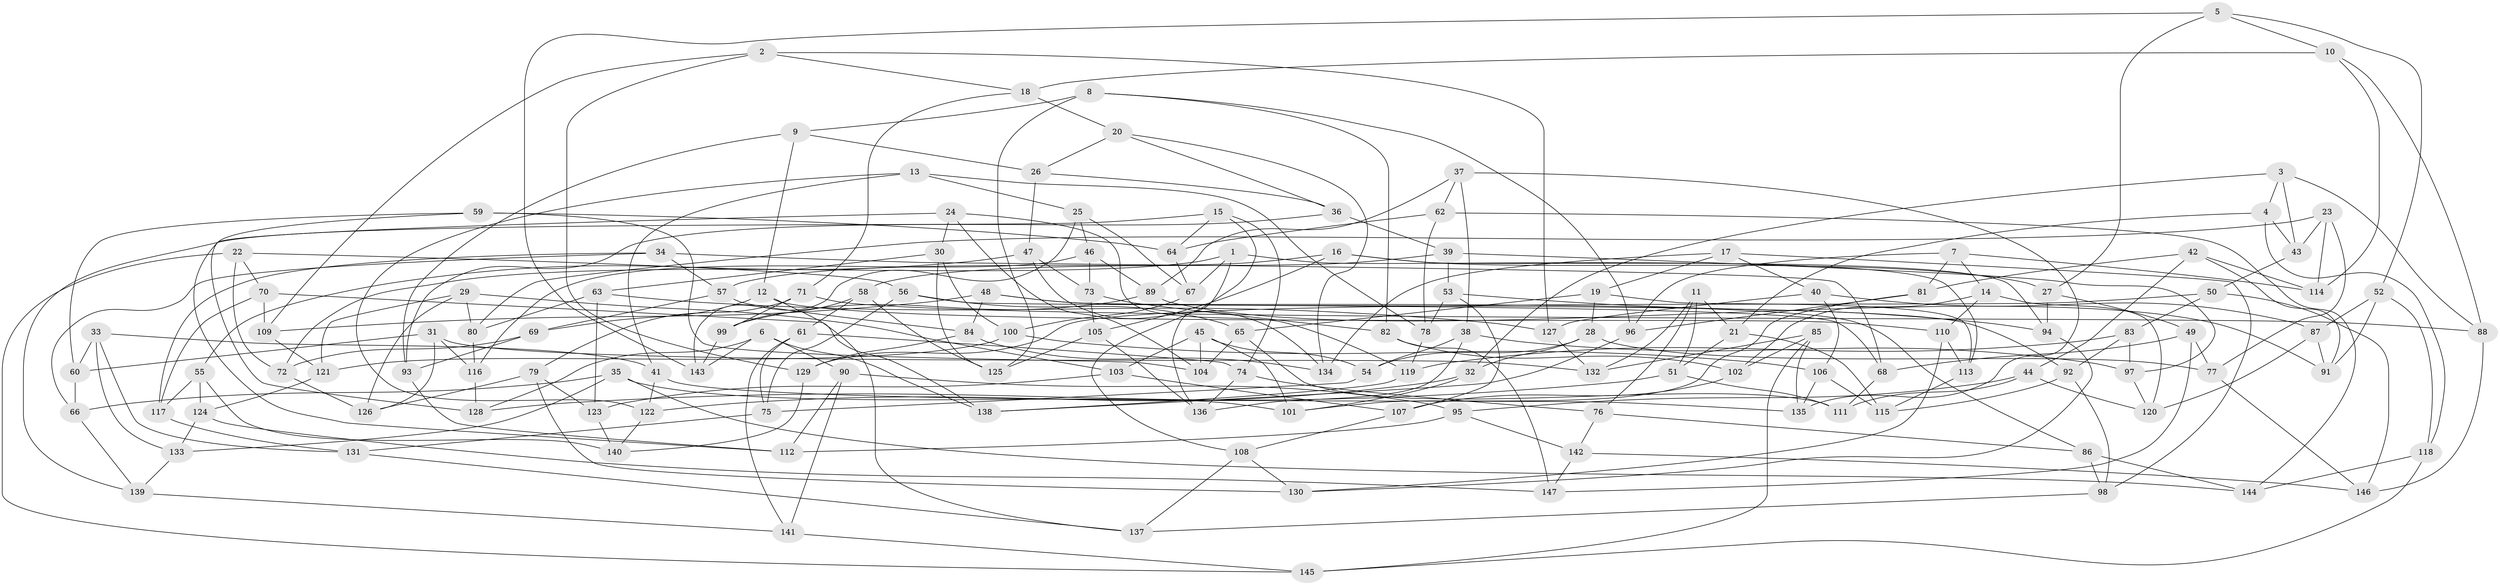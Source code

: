 // Generated by graph-tools (version 1.1) at 2025/03/03/09/25 03:03:06]
// undirected, 147 vertices, 294 edges
graph export_dot {
graph [start="1"]
  node [color=gray90,style=filled];
  1;
  2;
  3;
  4;
  5;
  6;
  7;
  8;
  9;
  10;
  11;
  12;
  13;
  14;
  15;
  16;
  17;
  18;
  19;
  20;
  21;
  22;
  23;
  24;
  25;
  26;
  27;
  28;
  29;
  30;
  31;
  32;
  33;
  34;
  35;
  36;
  37;
  38;
  39;
  40;
  41;
  42;
  43;
  44;
  45;
  46;
  47;
  48;
  49;
  50;
  51;
  52;
  53;
  54;
  55;
  56;
  57;
  58;
  59;
  60;
  61;
  62;
  63;
  64;
  65;
  66;
  67;
  68;
  69;
  70;
  71;
  72;
  73;
  74;
  75;
  76;
  77;
  78;
  79;
  80;
  81;
  82;
  83;
  84;
  85;
  86;
  87;
  88;
  89;
  90;
  91;
  92;
  93;
  94;
  95;
  96;
  97;
  98;
  99;
  100;
  101;
  102;
  103;
  104;
  105;
  106;
  107;
  108;
  109;
  110;
  111;
  112;
  113;
  114;
  115;
  116;
  117;
  118;
  119;
  120;
  121;
  122;
  123;
  124;
  125;
  126;
  127;
  128;
  129;
  130;
  131;
  132;
  133;
  134;
  135;
  136;
  137;
  138;
  139;
  140;
  141;
  142;
  143;
  144;
  145;
  146;
  147;
  1 -- 113;
  1 -- 136;
  1 -- 67;
  1 -- 72;
  2 -- 129;
  2 -- 18;
  2 -- 109;
  2 -- 127;
  3 -- 43;
  3 -- 88;
  3 -- 4;
  3 -- 32;
  4 -- 118;
  4 -- 21;
  4 -- 43;
  5 -- 52;
  5 -- 10;
  5 -- 27;
  5 -- 143;
  6 -- 138;
  6 -- 128;
  6 -- 90;
  6 -- 143;
  7 -- 96;
  7 -- 114;
  7 -- 81;
  7 -- 14;
  8 -- 96;
  8 -- 125;
  8 -- 82;
  8 -- 9;
  9 -- 12;
  9 -- 93;
  9 -- 26;
  10 -- 114;
  10 -- 88;
  10 -- 18;
  11 -- 21;
  11 -- 51;
  11 -- 76;
  11 -- 132;
  12 -- 110;
  12 -- 137;
  12 -- 69;
  13 -- 25;
  13 -- 78;
  13 -- 41;
  13 -- 122;
  14 -- 102;
  14 -- 120;
  14 -- 110;
  15 -- 108;
  15 -- 139;
  15 -- 64;
  15 -- 74;
  16 -- 27;
  16 -- 105;
  16 -- 57;
  16 -- 94;
  17 -- 134;
  17 -- 19;
  17 -- 40;
  17 -- 98;
  18 -- 20;
  18 -- 71;
  19 -- 28;
  19 -- 113;
  19 -- 65;
  20 -- 36;
  20 -- 134;
  20 -- 26;
  21 -- 51;
  21 -- 115;
  22 -- 56;
  22 -- 145;
  22 -- 72;
  22 -- 70;
  23 -- 43;
  23 -- 80;
  23 -- 77;
  23 -- 114;
  24 -- 30;
  24 -- 119;
  24 -- 104;
  24 -- 112;
  25 -- 143;
  25 -- 67;
  25 -- 46;
  26 -- 47;
  26 -- 36;
  27 -- 49;
  27 -- 94;
  28 -- 32;
  28 -- 77;
  28 -- 54;
  29 -- 121;
  29 -- 103;
  29 -- 126;
  29 -- 80;
  30 -- 63;
  30 -- 125;
  30 -- 100;
  31 -- 116;
  31 -- 126;
  31 -- 132;
  31 -- 60;
  32 -- 122;
  32 -- 101;
  33 -- 60;
  33 -- 41;
  33 -- 133;
  33 -- 131;
  34 -- 68;
  34 -- 66;
  34 -- 117;
  34 -- 57;
  35 -- 66;
  35 -- 133;
  35 -- 101;
  35 -- 144;
  36 -- 93;
  36 -- 39;
  37 -- 135;
  37 -- 38;
  37 -- 89;
  37 -- 62;
  38 -- 54;
  38 -- 136;
  38 -- 97;
  39 -- 58;
  39 -- 53;
  39 -- 97;
  40 -- 106;
  40 -- 127;
  40 -- 87;
  41 -- 122;
  41 -- 135;
  42 -- 81;
  42 -- 114;
  42 -- 44;
  42 -- 91;
  43 -- 50;
  44 -- 95;
  44 -- 111;
  44 -- 120;
  45 -- 54;
  45 -- 101;
  45 -- 104;
  45 -- 103;
  46 -- 116;
  46 -- 89;
  46 -- 73;
  47 -- 134;
  47 -- 55;
  47 -- 73;
  48 -- 86;
  48 -- 109;
  48 -- 84;
  48 -- 92;
  49 -- 147;
  49 -- 77;
  49 -- 68;
  50 -- 129;
  50 -- 146;
  50 -- 83;
  51 -- 111;
  51 -- 128;
  52 -- 87;
  52 -- 91;
  52 -- 118;
  53 -- 94;
  53 -- 107;
  53 -- 78;
  54 -- 75;
  55 -- 140;
  55 -- 124;
  55 -- 117;
  56 -- 75;
  56 -- 68;
  56 -- 65;
  57 -- 84;
  57 -- 69;
  58 -- 125;
  58 -- 61;
  58 -- 99;
  59 -- 60;
  59 -- 64;
  59 -- 104;
  59 -- 128;
  60 -- 66;
  61 -- 75;
  61 -- 74;
  61 -- 141;
  62 -- 144;
  62 -- 78;
  62 -- 64;
  63 -- 127;
  63 -- 123;
  63 -- 80;
  64 -- 67;
  65 -- 104;
  65 -- 111;
  66 -- 139;
  67 -- 100;
  68 -- 111;
  69 -- 93;
  69 -- 72;
  70 -- 138;
  70 -- 109;
  70 -- 117;
  71 -- 99;
  71 -- 88;
  71 -- 79;
  72 -- 126;
  73 -- 82;
  73 -- 105;
  74 -- 76;
  74 -- 136;
  75 -- 131;
  76 -- 86;
  76 -- 142;
  77 -- 146;
  78 -- 119;
  79 -- 130;
  79 -- 126;
  79 -- 123;
  80 -- 116;
  81 -- 101;
  81 -- 96;
  82 -- 102;
  82 -- 147;
  83 -- 92;
  83 -- 119;
  83 -- 97;
  84 -- 134;
  84 -- 129;
  85 -- 132;
  85 -- 135;
  85 -- 145;
  85 -- 102;
  86 -- 144;
  86 -- 98;
  87 -- 91;
  87 -- 120;
  88 -- 146;
  89 -- 91;
  89 -- 99;
  90 -- 141;
  90 -- 95;
  90 -- 112;
  92 -- 98;
  92 -- 115;
  93 -- 112;
  94 -- 130;
  95 -- 112;
  95 -- 142;
  96 -- 138;
  97 -- 120;
  98 -- 137;
  99 -- 143;
  100 -- 121;
  100 -- 106;
  102 -- 107;
  103 -- 123;
  103 -- 107;
  105 -- 136;
  105 -- 125;
  106 -- 115;
  106 -- 135;
  107 -- 108;
  108 -- 137;
  108 -- 130;
  109 -- 121;
  110 -- 130;
  110 -- 113;
  113 -- 115;
  116 -- 128;
  117 -- 131;
  118 -- 145;
  118 -- 144;
  119 -- 138;
  121 -- 124;
  122 -- 140;
  123 -- 140;
  124 -- 147;
  124 -- 133;
  127 -- 132;
  129 -- 140;
  131 -- 137;
  133 -- 139;
  139 -- 141;
  141 -- 145;
  142 -- 147;
  142 -- 146;
}
